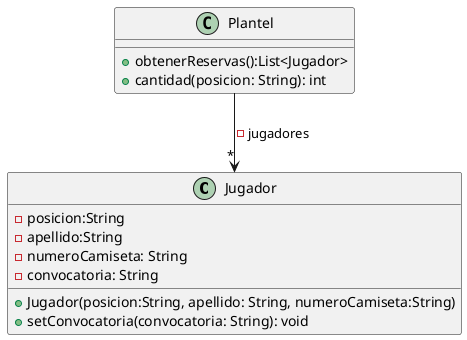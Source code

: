 @startuml
class Jugador {
    -posicion:String
    -apellido:String
    -numeroCamiseta: String
    -convocatoria: String

    +Jugador(posicion:String, apellido: String, numeroCamiseta:String)
    + setConvocatoria(convocatoria: String): void

}


class Plantel{
    +obtenerReservas():List<Jugador>
    + cantidad(posicion: String): int
}

Plantel -->"*" Jugador: -jugadores

@enduml